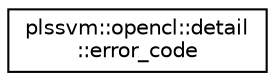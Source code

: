 digraph "Graphical Class Hierarchy"
{
 // LATEX_PDF_SIZE
  edge [fontname="Helvetica",fontsize="10",labelfontname="Helvetica",labelfontsize="10"];
  node [fontname="Helvetica",fontsize="10",shape=record];
  rankdir="LR";
  Node0 [label="plssvm::opencl::detail\l::error_code",height=0.2,width=0.4,color="black", fillcolor="white", style="filled",URL="$classplssvm_1_1opencl_1_1detail_1_1error__code.html",tooltip="Class wrapping an OpenCL error code."];
}
